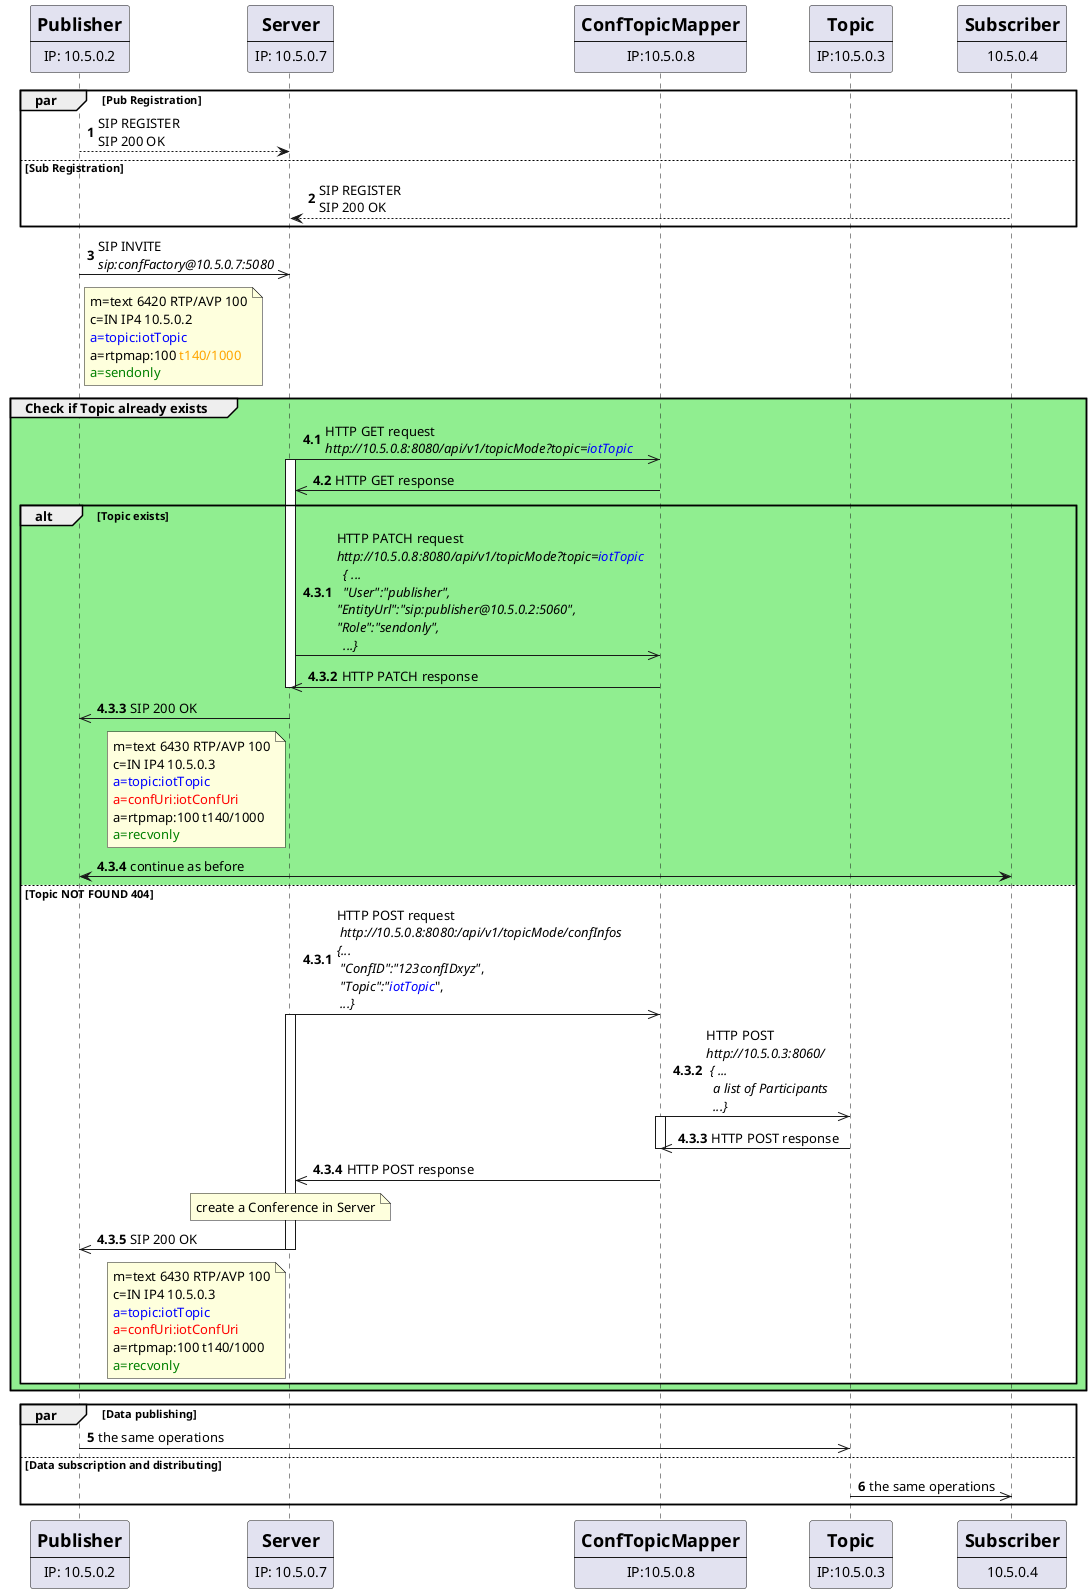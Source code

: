 @startuml publishing
    autonumber
    participant Pub [
        = Publisher
        ----
        IP: 10.5.0.2
    ]
    participant Server [
        = Server
        ----
        IP: 10.5.0.7
    ]
    participant ConfTopicMapper [
        = ConfTopicMapper
        ----
        IP:10.5.0.8
    ]
    participant Topic [
        = Topic
        ----
        IP:10.5.0.3
    ]
    participant Sub [
        = Subscriber
        ----
        10.5.0.4
    ]

    par Pub Registration
        Pub --> Server:  SIP REGISTER\nSIP 200 OK
    else Sub Registration 
        Sub --> Server: SIP REGISTER\nSIP 200 OK
    end

    Pub ->> Server: SIP INVITE\n<i>sip:confFactory@10.5.0.7:5080</i>
    note right of Pub: m=text 6420 RTP/AVP 100\nc=IN IP4 10.5.0.2\n<color:blue>a=topic:iotTopic</color>\na=rtpmap:100 <color:orange>t140/1000</color>\n<color:green>a=sendonly</color>

    group #LightGreen Check if Topic already exists 
        autonumber 4.1
        Server ->> ConfTopicMapper: HTTP GET request\n<i>http://10.5.0.8:8080/api/v1/topicMode?topic=<color:blue>iotTopic</color></i>
        activate Server
        ConfTopicMapper ->> Server: HTTP GET response


        alt Topic exists
            autonumber 4.3.1
            Server ->> ConfTopicMapper: HTTP PATCH request\n<i>http://10.5.0.8:8080/api/v1/topicMode?topic=<color:blue>iotTopic</color></i>\n <i> { ... </i>\n  <i>"User":"publisher",</i>\n<i>"EntityUrl":"sip:publisher@10.5.0.2:5060",</i>\n<i>"Role":"sendonly",</i>\n  <i>...}</i>
            ConfTopicMapper ->> Server: HTTP PATCH response
        deactivate Server
            Server ->> Pub: SIP 200 OK
            note left of Server: m=text 6430 RTP/AVP 100\nc=IN IP4 10.5.0.3\n<color:blue>a=topic:iotTopic</color>\n<color:red>a=confUri:iotConfUri</color>\na=rtpmap:100 t140/1000\n<color:green>a=recvonly</color>
            
            
            Pub <-> Sub: continue as before
            
        else #White Topic NOT FOUND 404
                autonumber 4.3.1
                    Server ->> ConfTopicMapper: HTTP POST request\n <i>http://10.5.0.8:8080:/api/v1/topicMode/confInfos</i>\n<i>{...</i>\n <i>"ConfID":"123confIDxyz"</i>,\n <i>"Topic":"<color:blue>iotTopic</color></i>",\n <i>...}</i>
                    activate Server
                    ConfTopicMapper ->> Topic: HTTP POST\n<i>http://10.5.0.3:8060/</i>\n<i> { ... </i>\n  <i>a list of Participants</i>\n  <i>...}</i>
                    activate ConfTopicMapper
                    Topic ->> ConfTopicMapper: HTTP POST response
                    deactivate ConfTopicMapper
                    ConfTopicMapper ->> Server: HTTP POST response
                    note over Server: create a Conference in Server
                    Server ->> Pub: SIP 200 OK
                    note left of Server: m=text 6430 RTP/AVP 100\nc=IN IP4 10.5.0.3\n<color:blue>a=topic:iotTopic</color>\n<color:red>a=confUri:iotConfUri</color>\na=rtpmap:100 t140/1000\n<color:green>a=recvonly</color>
                    deactivate Server
        end 
    end
    autonumber 5
    par Data publishing
        Pub ->> Topic: the same operations
    else Data subscription and distributing
        Topic ->> Sub: the same operations
    end


@enduml